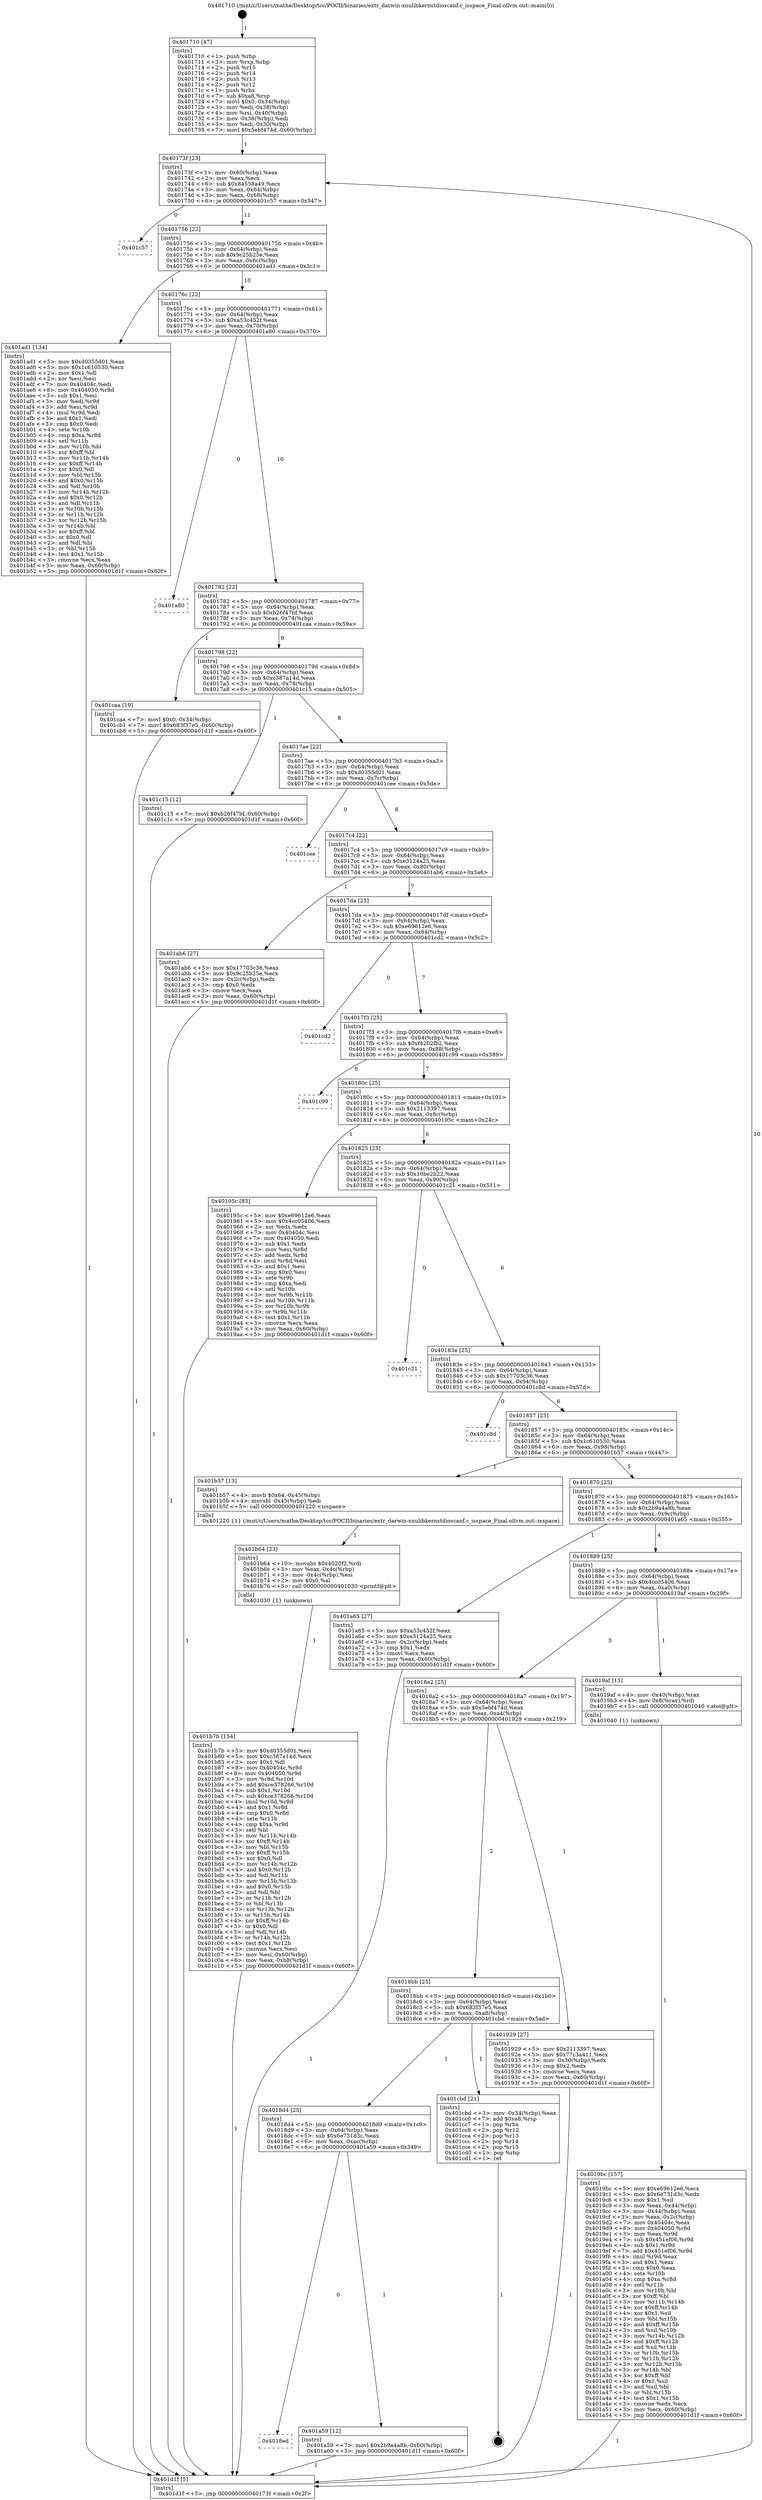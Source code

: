 digraph "0x401710" {
  label = "0x401710 (/mnt/c/Users/mathe/Desktop/tcc/POCII/binaries/extr_darwin-xnulibkernstdioscanf.c_isspace_Final-ollvm.out::main(0))"
  labelloc = "t"
  node[shape=record]

  Entry [label="",width=0.3,height=0.3,shape=circle,fillcolor=black,style=filled]
  "0x40173f" [label="{
     0x40173f [23]\l
     | [instrs]\l
     &nbsp;&nbsp;0x40173f \<+3\>: mov -0x60(%rbp),%eax\l
     &nbsp;&nbsp;0x401742 \<+2\>: mov %eax,%ecx\l
     &nbsp;&nbsp;0x401744 \<+6\>: sub $0x84558a49,%ecx\l
     &nbsp;&nbsp;0x40174a \<+3\>: mov %eax,-0x64(%rbp)\l
     &nbsp;&nbsp;0x40174d \<+3\>: mov %ecx,-0x68(%rbp)\l
     &nbsp;&nbsp;0x401750 \<+6\>: je 0000000000401c57 \<main+0x547\>\l
  }"]
  "0x401c57" [label="{
     0x401c57\l
  }", style=dashed]
  "0x401756" [label="{
     0x401756 [22]\l
     | [instrs]\l
     &nbsp;&nbsp;0x401756 \<+5\>: jmp 000000000040175b \<main+0x4b\>\l
     &nbsp;&nbsp;0x40175b \<+3\>: mov -0x64(%rbp),%eax\l
     &nbsp;&nbsp;0x40175e \<+5\>: sub $0x9c25b25e,%eax\l
     &nbsp;&nbsp;0x401763 \<+3\>: mov %eax,-0x6c(%rbp)\l
     &nbsp;&nbsp;0x401766 \<+6\>: je 0000000000401ad1 \<main+0x3c1\>\l
  }"]
  Exit [label="",width=0.3,height=0.3,shape=circle,fillcolor=black,style=filled,peripheries=2]
  "0x401ad1" [label="{
     0x401ad1 [134]\l
     | [instrs]\l
     &nbsp;&nbsp;0x401ad1 \<+5\>: mov $0xd0355d01,%eax\l
     &nbsp;&nbsp;0x401ad6 \<+5\>: mov $0x1c610530,%ecx\l
     &nbsp;&nbsp;0x401adb \<+2\>: mov $0x1,%dl\l
     &nbsp;&nbsp;0x401add \<+2\>: xor %esi,%esi\l
     &nbsp;&nbsp;0x401adf \<+7\>: mov 0x40404c,%edi\l
     &nbsp;&nbsp;0x401ae6 \<+8\>: mov 0x404050,%r8d\l
     &nbsp;&nbsp;0x401aee \<+3\>: sub $0x1,%esi\l
     &nbsp;&nbsp;0x401af1 \<+3\>: mov %edi,%r9d\l
     &nbsp;&nbsp;0x401af4 \<+3\>: add %esi,%r9d\l
     &nbsp;&nbsp;0x401af7 \<+4\>: imul %r9d,%edi\l
     &nbsp;&nbsp;0x401afb \<+3\>: and $0x1,%edi\l
     &nbsp;&nbsp;0x401afe \<+3\>: cmp $0x0,%edi\l
     &nbsp;&nbsp;0x401b01 \<+4\>: sete %r10b\l
     &nbsp;&nbsp;0x401b05 \<+4\>: cmp $0xa,%r8d\l
     &nbsp;&nbsp;0x401b09 \<+4\>: setl %r11b\l
     &nbsp;&nbsp;0x401b0d \<+3\>: mov %r10b,%bl\l
     &nbsp;&nbsp;0x401b10 \<+3\>: xor $0xff,%bl\l
     &nbsp;&nbsp;0x401b13 \<+3\>: mov %r11b,%r14b\l
     &nbsp;&nbsp;0x401b16 \<+4\>: xor $0xff,%r14b\l
     &nbsp;&nbsp;0x401b1a \<+3\>: xor $0x0,%dl\l
     &nbsp;&nbsp;0x401b1d \<+3\>: mov %bl,%r15b\l
     &nbsp;&nbsp;0x401b20 \<+4\>: and $0x0,%r15b\l
     &nbsp;&nbsp;0x401b24 \<+3\>: and %dl,%r10b\l
     &nbsp;&nbsp;0x401b27 \<+3\>: mov %r14b,%r12b\l
     &nbsp;&nbsp;0x401b2a \<+4\>: and $0x0,%r12b\l
     &nbsp;&nbsp;0x401b2e \<+3\>: and %dl,%r11b\l
     &nbsp;&nbsp;0x401b31 \<+3\>: or %r10b,%r15b\l
     &nbsp;&nbsp;0x401b34 \<+3\>: or %r11b,%r12b\l
     &nbsp;&nbsp;0x401b37 \<+3\>: xor %r12b,%r15b\l
     &nbsp;&nbsp;0x401b3a \<+3\>: or %r14b,%bl\l
     &nbsp;&nbsp;0x401b3d \<+3\>: xor $0xff,%bl\l
     &nbsp;&nbsp;0x401b40 \<+3\>: or $0x0,%dl\l
     &nbsp;&nbsp;0x401b43 \<+2\>: and %dl,%bl\l
     &nbsp;&nbsp;0x401b45 \<+3\>: or %bl,%r15b\l
     &nbsp;&nbsp;0x401b48 \<+4\>: test $0x1,%r15b\l
     &nbsp;&nbsp;0x401b4c \<+3\>: cmovne %ecx,%eax\l
     &nbsp;&nbsp;0x401b4f \<+3\>: mov %eax,-0x60(%rbp)\l
     &nbsp;&nbsp;0x401b52 \<+5\>: jmp 0000000000401d1f \<main+0x60f\>\l
  }"]
  "0x40176c" [label="{
     0x40176c [22]\l
     | [instrs]\l
     &nbsp;&nbsp;0x40176c \<+5\>: jmp 0000000000401771 \<main+0x61\>\l
     &nbsp;&nbsp;0x401771 \<+3\>: mov -0x64(%rbp),%eax\l
     &nbsp;&nbsp;0x401774 \<+5\>: sub $0xa53c452f,%eax\l
     &nbsp;&nbsp;0x401779 \<+3\>: mov %eax,-0x70(%rbp)\l
     &nbsp;&nbsp;0x40177c \<+6\>: je 0000000000401a80 \<main+0x370\>\l
  }"]
  "0x401b7b" [label="{
     0x401b7b [154]\l
     | [instrs]\l
     &nbsp;&nbsp;0x401b7b \<+5\>: mov $0xd0355d01,%esi\l
     &nbsp;&nbsp;0x401b80 \<+5\>: mov $0xc387a14d,%ecx\l
     &nbsp;&nbsp;0x401b85 \<+2\>: mov $0x1,%dl\l
     &nbsp;&nbsp;0x401b87 \<+8\>: mov 0x40404c,%r8d\l
     &nbsp;&nbsp;0x401b8f \<+8\>: mov 0x404050,%r9d\l
     &nbsp;&nbsp;0x401b97 \<+3\>: mov %r8d,%r10d\l
     &nbsp;&nbsp;0x401b9a \<+7\>: add $0xce378266,%r10d\l
     &nbsp;&nbsp;0x401ba1 \<+4\>: sub $0x1,%r10d\l
     &nbsp;&nbsp;0x401ba5 \<+7\>: sub $0xce378266,%r10d\l
     &nbsp;&nbsp;0x401bac \<+4\>: imul %r10d,%r8d\l
     &nbsp;&nbsp;0x401bb0 \<+4\>: and $0x1,%r8d\l
     &nbsp;&nbsp;0x401bb4 \<+4\>: cmp $0x0,%r8d\l
     &nbsp;&nbsp;0x401bb8 \<+4\>: sete %r11b\l
     &nbsp;&nbsp;0x401bbc \<+4\>: cmp $0xa,%r9d\l
     &nbsp;&nbsp;0x401bc0 \<+3\>: setl %bl\l
     &nbsp;&nbsp;0x401bc3 \<+3\>: mov %r11b,%r14b\l
     &nbsp;&nbsp;0x401bc6 \<+4\>: xor $0xff,%r14b\l
     &nbsp;&nbsp;0x401bca \<+3\>: mov %bl,%r15b\l
     &nbsp;&nbsp;0x401bcd \<+4\>: xor $0xff,%r15b\l
     &nbsp;&nbsp;0x401bd1 \<+3\>: xor $0x0,%dl\l
     &nbsp;&nbsp;0x401bd4 \<+3\>: mov %r14b,%r12b\l
     &nbsp;&nbsp;0x401bd7 \<+4\>: and $0x0,%r12b\l
     &nbsp;&nbsp;0x401bdb \<+3\>: and %dl,%r11b\l
     &nbsp;&nbsp;0x401bde \<+3\>: mov %r15b,%r13b\l
     &nbsp;&nbsp;0x401be1 \<+4\>: and $0x0,%r13b\l
     &nbsp;&nbsp;0x401be5 \<+2\>: and %dl,%bl\l
     &nbsp;&nbsp;0x401be7 \<+3\>: or %r11b,%r12b\l
     &nbsp;&nbsp;0x401bea \<+3\>: or %bl,%r13b\l
     &nbsp;&nbsp;0x401bed \<+3\>: xor %r13b,%r12b\l
     &nbsp;&nbsp;0x401bf0 \<+3\>: or %r15b,%r14b\l
     &nbsp;&nbsp;0x401bf3 \<+4\>: xor $0xff,%r14b\l
     &nbsp;&nbsp;0x401bf7 \<+3\>: or $0x0,%dl\l
     &nbsp;&nbsp;0x401bfa \<+3\>: and %dl,%r14b\l
     &nbsp;&nbsp;0x401bfd \<+3\>: or %r14b,%r12b\l
     &nbsp;&nbsp;0x401c00 \<+4\>: test $0x1,%r12b\l
     &nbsp;&nbsp;0x401c04 \<+3\>: cmovne %ecx,%esi\l
     &nbsp;&nbsp;0x401c07 \<+3\>: mov %esi,-0x60(%rbp)\l
     &nbsp;&nbsp;0x401c0a \<+6\>: mov %eax,-0xb8(%rbp)\l
     &nbsp;&nbsp;0x401c10 \<+5\>: jmp 0000000000401d1f \<main+0x60f\>\l
  }"]
  "0x401a80" [label="{
     0x401a80\l
  }", style=dashed]
  "0x401782" [label="{
     0x401782 [22]\l
     | [instrs]\l
     &nbsp;&nbsp;0x401782 \<+5\>: jmp 0000000000401787 \<main+0x77\>\l
     &nbsp;&nbsp;0x401787 \<+3\>: mov -0x64(%rbp),%eax\l
     &nbsp;&nbsp;0x40178a \<+5\>: sub $0xb26f47bf,%eax\l
     &nbsp;&nbsp;0x40178f \<+3\>: mov %eax,-0x74(%rbp)\l
     &nbsp;&nbsp;0x401792 \<+6\>: je 0000000000401caa \<main+0x59a\>\l
  }"]
  "0x401b64" [label="{
     0x401b64 [23]\l
     | [instrs]\l
     &nbsp;&nbsp;0x401b64 \<+10\>: movabs $0x4020f2,%rdi\l
     &nbsp;&nbsp;0x401b6e \<+3\>: mov %eax,-0x4c(%rbp)\l
     &nbsp;&nbsp;0x401b71 \<+3\>: mov -0x4c(%rbp),%esi\l
     &nbsp;&nbsp;0x401b74 \<+2\>: mov $0x0,%al\l
     &nbsp;&nbsp;0x401b76 \<+5\>: call 0000000000401030 \<printf@plt\>\l
     | [calls]\l
     &nbsp;&nbsp;0x401030 \{1\} (unknown)\l
  }"]
  "0x401caa" [label="{
     0x401caa [19]\l
     | [instrs]\l
     &nbsp;&nbsp;0x401caa \<+7\>: movl $0x0,-0x34(%rbp)\l
     &nbsp;&nbsp;0x401cb1 \<+7\>: movl $0x683f37e5,-0x60(%rbp)\l
     &nbsp;&nbsp;0x401cb8 \<+5\>: jmp 0000000000401d1f \<main+0x60f\>\l
  }"]
  "0x401798" [label="{
     0x401798 [22]\l
     | [instrs]\l
     &nbsp;&nbsp;0x401798 \<+5\>: jmp 000000000040179d \<main+0x8d\>\l
     &nbsp;&nbsp;0x40179d \<+3\>: mov -0x64(%rbp),%eax\l
     &nbsp;&nbsp;0x4017a0 \<+5\>: sub $0xc387a14d,%eax\l
     &nbsp;&nbsp;0x4017a5 \<+3\>: mov %eax,-0x78(%rbp)\l
     &nbsp;&nbsp;0x4017a8 \<+6\>: je 0000000000401c15 \<main+0x505\>\l
  }"]
  "0x4018ed" [label="{
     0x4018ed\l
  }", style=dashed]
  "0x401c15" [label="{
     0x401c15 [12]\l
     | [instrs]\l
     &nbsp;&nbsp;0x401c15 \<+7\>: movl $0xb26f47bf,-0x60(%rbp)\l
     &nbsp;&nbsp;0x401c1c \<+5\>: jmp 0000000000401d1f \<main+0x60f\>\l
  }"]
  "0x4017ae" [label="{
     0x4017ae [22]\l
     | [instrs]\l
     &nbsp;&nbsp;0x4017ae \<+5\>: jmp 00000000004017b3 \<main+0xa3\>\l
     &nbsp;&nbsp;0x4017b3 \<+3\>: mov -0x64(%rbp),%eax\l
     &nbsp;&nbsp;0x4017b6 \<+5\>: sub $0xd0355d01,%eax\l
     &nbsp;&nbsp;0x4017bb \<+3\>: mov %eax,-0x7c(%rbp)\l
     &nbsp;&nbsp;0x4017be \<+6\>: je 0000000000401cee \<main+0x5de\>\l
  }"]
  "0x401a59" [label="{
     0x401a59 [12]\l
     | [instrs]\l
     &nbsp;&nbsp;0x401a59 \<+7\>: movl $0x2b9a4a8b,-0x60(%rbp)\l
     &nbsp;&nbsp;0x401a60 \<+5\>: jmp 0000000000401d1f \<main+0x60f\>\l
  }"]
  "0x401cee" [label="{
     0x401cee\l
  }", style=dashed]
  "0x4017c4" [label="{
     0x4017c4 [22]\l
     | [instrs]\l
     &nbsp;&nbsp;0x4017c4 \<+5\>: jmp 00000000004017c9 \<main+0xb9\>\l
     &nbsp;&nbsp;0x4017c9 \<+3\>: mov -0x64(%rbp),%eax\l
     &nbsp;&nbsp;0x4017cc \<+5\>: sub $0xe3124a25,%eax\l
     &nbsp;&nbsp;0x4017d1 \<+3\>: mov %eax,-0x80(%rbp)\l
     &nbsp;&nbsp;0x4017d4 \<+6\>: je 0000000000401ab6 \<main+0x3a6\>\l
  }"]
  "0x4018d4" [label="{
     0x4018d4 [25]\l
     | [instrs]\l
     &nbsp;&nbsp;0x4018d4 \<+5\>: jmp 00000000004018d9 \<main+0x1c9\>\l
     &nbsp;&nbsp;0x4018d9 \<+3\>: mov -0x64(%rbp),%eax\l
     &nbsp;&nbsp;0x4018dc \<+5\>: sub $0x6e731d3c,%eax\l
     &nbsp;&nbsp;0x4018e1 \<+6\>: mov %eax,-0xac(%rbp)\l
     &nbsp;&nbsp;0x4018e7 \<+6\>: je 0000000000401a59 \<main+0x349\>\l
  }"]
  "0x401ab6" [label="{
     0x401ab6 [27]\l
     | [instrs]\l
     &nbsp;&nbsp;0x401ab6 \<+5\>: mov $0x17703c36,%eax\l
     &nbsp;&nbsp;0x401abb \<+5\>: mov $0x9c25b25e,%ecx\l
     &nbsp;&nbsp;0x401ac0 \<+3\>: mov -0x2c(%rbp),%edx\l
     &nbsp;&nbsp;0x401ac3 \<+3\>: cmp $0x0,%edx\l
     &nbsp;&nbsp;0x401ac6 \<+3\>: cmove %ecx,%eax\l
     &nbsp;&nbsp;0x401ac9 \<+3\>: mov %eax,-0x60(%rbp)\l
     &nbsp;&nbsp;0x401acc \<+5\>: jmp 0000000000401d1f \<main+0x60f\>\l
  }"]
  "0x4017da" [label="{
     0x4017da [25]\l
     | [instrs]\l
     &nbsp;&nbsp;0x4017da \<+5\>: jmp 00000000004017df \<main+0xcf\>\l
     &nbsp;&nbsp;0x4017df \<+3\>: mov -0x64(%rbp),%eax\l
     &nbsp;&nbsp;0x4017e2 \<+5\>: sub $0xe69612e6,%eax\l
     &nbsp;&nbsp;0x4017e7 \<+6\>: mov %eax,-0x84(%rbp)\l
     &nbsp;&nbsp;0x4017ed \<+6\>: je 0000000000401cd2 \<main+0x5c2\>\l
  }"]
  "0x401cbd" [label="{
     0x401cbd [21]\l
     | [instrs]\l
     &nbsp;&nbsp;0x401cbd \<+3\>: mov -0x34(%rbp),%eax\l
     &nbsp;&nbsp;0x401cc0 \<+7\>: add $0xa8,%rsp\l
     &nbsp;&nbsp;0x401cc7 \<+1\>: pop %rbx\l
     &nbsp;&nbsp;0x401cc8 \<+2\>: pop %r12\l
     &nbsp;&nbsp;0x401cca \<+2\>: pop %r13\l
     &nbsp;&nbsp;0x401ccc \<+2\>: pop %r14\l
     &nbsp;&nbsp;0x401cce \<+2\>: pop %r15\l
     &nbsp;&nbsp;0x401cd0 \<+1\>: pop %rbp\l
     &nbsp;&nbsp;0x401cd1 \<+1\>: ret\l
  }"]
  "0x401cd2" [label="{
     0x401cd2\l
  }", style=dashed]
  "0x4017f3" [label="{
     0x4017f3 [25]\l
     | [instrs]\l
     &nbsp;&nbsp;0x4017f3 \<+5\>: jmp 00000000004017f8 \<main+0xe8\>\l
     &nbsp;&nbsp;0x4017f8 \<+3\>: mov -0x64(%rbp),%eax\l
     &nbsp;&nbsp;0x4017fb \<+5\>: sub $0xf4202fb2,%eax\l
     &nbsp;&nbsp;0x401800 \<+6\>: mov %eax,-0x88(%rbp)\l
     &nbsp;&nbsp;0x401806 \<+6\>: je 0000000000401c99 \<main+0x589\>\l
  }"]
  "0x4019bc" [label="{
     0x4019bc [157]\l
     | [instrs]\l
     &nbsp;&nbsp;0x4019bc \<+5\>: mov $0xe69612e6,%ecx\l
     &nbsp;&nbsp;0x4019c1 \<+5\>: mov $0x6e731d3c,%edx\l
     &nbsp;&nbsp;0x4019c6 \<+3\>: mov $0x1,%sil\l
     &nbsp;&nbsp;0x4019c9 \<+3\>: mov %eax,-0x44(%rbp)\l
     &nbsp;&nbsp;0x4019cc \<+3\>: mov -0x44(%rbp),%eax\l
     &nbsp;&nbsp;0x4019cf \<+3\>: mov %eax,-0x2c(%rbp)\l
     &nbsp;&nbsp;0x4019d2 \<+7\>: mov 0x40404c,%eax\l
     &nbsp;&nbsp;0x4019d9 \<+8\>: mov 0x404050,%r8d\l
     &nbsp;&nbsp;0x4019e1 \<+3\>: mov %eax,%r9d\l
     &nbsp;&nbsp;0x4019e4 \<+7\>: sub $0x451ef06,%r9d\l
     &nbsp;&nbsp;0x4019eb \<+4\>: sub $0x1,%r9d\l
     &nbsp;&nbsp;0x4019ef \<+7\>: add $0x451ef06,%r9d\l
     &nbsp;&nbsp;0x4019f6 \<+4\>: imul %r9d,%eax\l
     &nbsp;&nbsp;0x4019fa \<+3\>: and $0x1,%eax\l
     &nbsp;&nbsp;0x4019fd \<+3\>: cmp $0x0,%eax\l
     &nbsp;&nbsp;0x401a00 \<+4\>: sete %r10b\l
     &nbsp;&nbsp;0x401a04 \<+4\>: cmp $0xa,%r8d\l
     &nbsp;&nbsp;0x401a08 \<+4\>: setl %r11b\l
     &nbsp;&nbsp;0x401a0c \<+3\>: mov %r10b,%bl\l
     &nbsp;&nbsp;0x401a0f \<+3\>: xor $0xff,%bl\l
     &nbsp;&nbsp;0x401a12 \<+3\>: mov %r11b,%r14b\l
     &nbsp;&nbsp;0x401a15 \<+4\>: xor $0xff,%r14b\l
     &nbsp;&nbsp;0x401a19 \<+4\>: xor $0x1,%sil\l
     &nbsp;&nbsp;0x401a1d \<+3\>: mov %bl,%r15b\l
     &nbsp;&nbsp;0x401a20 \<+4\>: and $0xff,%r15b\l
     &nbsp;&nbsp;0x401a24 \<+3\>: and %sil,%r10b\l
     &nbsp;&nbsp;0x401a27 \<+3\>: mov %r14b,%r12b\l
     &nbsp;&nbsp;0x401a2a \<+4\>: and $0xff,%r12b\l
     &nbsp;&nbsp;0x401a2e \<+3\>: and %sil,%r11b\l
     &nbsp;&nbsp;0x401a31 \<+3\>: or %r10b,%r15b\l
     &nbsp;&nbsp;0x401a34 \<+3\>: or %r11b,%r12b\l
     &nbsp;&nbsp;0x401a37 \<+3\>: xor %r12b,%r15b\l
     &nbsp;&nbsp;0x401a3a \<+3\>: or %r14b,%bl\l
     &nbsp;&nbsp;0x401a3d \<+3\>: xor $0xff,%bl\l
     &nbsp;&nbsp;0x401a40 \<+4\>: or $0x1,%sil\l
     &nbsp;&nbsp;0x401a44 \<+3\>: and %sil,%bl\l
     &nbsp;&nbsp;0x401a47 \<+3\>: or %bl,%r15b\l
     &nbsp;&nbsp;0x401a4a \<+4\>: test $0x1,%r15b\l
     &nbsp;&nbsp;0x401a4e \<+3\>: cmovne %edx,%ecx\l
     &nbsp;&nbsp;0x401a51 \<+3\>: mov %ecx,-0x60(%rbp)\l
     &nbsp;&nbsp;0x401a54 \<+5\>: jmp 0000000000401d1f \<main+0x60f\>\l
  }"]
  "0x401c99" [label="{
     0x401c99\l
  }", style=dashed]
  "0x40180c" [label="{
     0x40180c [25]\l
     | [instrs]\l
     &nbsp;&nbsp;0x40180c \<+5\>: jmp 0000000000401811 \<main+0x101\>\l
     &nbsp;&nbsp;0x401811 \<+3\>: mov -0x64(%rbp),%eax\l
     &nbsp;&nbsp;0x401814 \<+5\>: sub $0x2113397,%eax\l
     &nbsp;&nbsp;0x401819 \<+6\>: mov %eax,-0x8c(%rbp)\l
     &nbsp;&nbsp;0x40181f \<+6\>: je 000000000040195c \<main+0x24c\>\l
  }"]
  "0x401710" [label="{
     0x401710 [47]\l
     | [instrs]\l
     &nbsp;&nbsp;0x401710 \<+1\>: push %rbp\l
     &nbsp;&nbsp;0x401711 \<+3\>: mov %rsp,%rbp\l
     &nbsp;&nbsp;0x401714 \<+2\>: push %r15\l
     &nbsp;&nbsp;0x401716 \<+2\>: push %r14\l
     &nbsp;&nbsp;0x401718 \<+2\>: push %r13\l
     &nbsp;&nbsp;0x40171a \<+2\>: push %r12\l
     &nbsp;&nbsp;0x40171c \<+1\>: push %rbx\l
     &nbsp;&nbsp;0x40171d \<+7\>: sub $0xa8,%rsp\l
     &nbsp;&nbsp;0x401724 \<+7\>: movl $0x0,-0x34(%rbp)\l
     &nbsp;&nbsp;0x40172b \<+3\>: mov %edi,-0x38(%rbp)\l
     &nbsp;&nbsp;0x40172e \<+4\>: mov %rsi,-0x40(%rbp)\l
     &nbsp;&nbsp;0x401732 \<+3\>: mov -0x38(%rbp),%edi\l
     &nbsp;&nbsp;0x401735 \<+3\>: mov %edi,-0x30(%rbp)\l
     &nbsp;&nbsp;0x401738 \<+7\>: movl $0x5ebf474d,-0x60(%rbp)\l
  }"]
  "0x40195c" [label="{
     0x40195c [83]\l
     | [instrs]\l
     &nbsp;&nbsp;0x40195c \<+5\>: mov $0xe69612e6,%eax\l
     &nbsp;&nbsp;0x401961 \<+5\>: mov $0x4cc05406,%ecx\l
     &nbsp;&nbsp;0x401966 \<+2\>: xor %edx,%edx\l
     &nbsp;&nbsp;0x401968 \<+7\>: mov 0x40404c,%esi\l
     &nbsp;&nbsp;0x40196f \<+7\>: mov 0x404050,%edi\l
     &nbsp;&nbsp;0x401976 \<+3\>: sub $0x1,%edx\l
     &nbsp;&nbsp;0x401979 \<+3\>: mov %esi,%r8d\l
     &nbsp;&nbsp;0x40197c \<+3\>: add %edx,%r8d\l
     &nbsp;&nbsp;0x40197f \<+4\>: imul %r8d,%esi\l
     &nbsp;&nbsp;0x401983 \<+3\>: and $0x1,%esi\l
     &nbsp;&nbsp;0x401986 \<+3\>: cmp $0x0,%esi\l
     &nbsp;&nbsp;0x401989 \<+4\>: sete %r9b\l
     &nbsp;&nbsp;0x40198d \<+3\>: cmp $0xa,%edi\l
     &nbsp;&nbsp;0x401990 \<+4\>: setl %r10b\l
     &nbsp;&nbsp;0x401994 \<+3\>: mov %r9b,%r11b\l
     &nbsp;&nbsp;0x401997 \<+3\>: and %r10b,%r11b\l
     &nbsp;&nbsp;0x40199a \<+3\>: xor %r10b,%r9b\l
     &nbsp;&nbsp;0x40199d \<+3\>: or %r9b,%r11b\l
     &nbsp;&nbsp;0x4019a0 \<+4\>: test $0x1,%r11b\l
     &nbsp;&nbsp;0x4019a4 \<+3\>: cmovne %ecx,%eax\l
     &nbsp;&nbsp;0x4019a7 \<+3\>: mov %eax,-0x60(%rbp)\l
     &nbsp;&nbsp;0x4019aa \<+5\>: jmp 0000000000401d1f \<main+0x60f\>\l
  }"]
  "0x401825" [label="{
     0x401825 [25]\l
     | [instrs]\l
     &nbsp;&nbsp;0x401825 \<+5\>: jmp 000000000040182a \<main+0x11a\>\l
     &nbsp;&nbsp;0x40182a \<+3\>: mov -0x64(%rbp),%eax\l
     &nbsp;&nbsp;0x40182d \<+5\>: sub $0x10be2b22,%eax\l
     &nbsp;&nbsp;0x401832 \<+6\>: mov %eax,-0x90(%rbp)\l
     &nbsp;&nbsp;0x401838 \<+6\>: je 0000000000401c21 \<main+0x511\>\l
  }"]
  "0x401d1f" [label="{
     0x401d1f [5]\l
     | [instrs]\l
     &nbsp;&nbsp;0x401d1f \<+5\>: jmp 000000000040173f \<main+0x2f\>\l
  }"]
  "0x401c21" [label="{
     0x401c21\l
  }", style=dashed]
  "0x40183e" [label="{
     0x40183e [25]\l
     | [instrs]\l
     &nbsp;&nbsp;0x40183e \<+5\>: jmp 0000000000401843 \<main+0x133\>\l
     &nbsp;&nbsp;0x401843 \<+3\>: mov -0x64(%rbp),%eax\l
     &nbsp;&nbsp;0x401846 \<+5\>: sub $0x17703c36,%eax\l
     &nbsp;&nbsp;0x40184b \<+6\>: mov %eax,-0x94(%rbp)\l
     &nbsp;&nbsp;0x401851 \<+6\>: je 0000000000401c8d \<main+0x57d\>\l
  }"]
  "0x4018bb" [label="{
     0x4018bb [25]\l
     | [instrs]\l
     &nbsp;&nbsp;0x4018bb \<+5\>: jmp 00000000004018c0 \<main+0x1b0\>\l
     &nbsp;&nbsp;0x4018c0 \<+3\>: mov -0x64(%rbp),%eax\l
     &nbsp;&nbsp;0x4018c3 \<+5\>: sub $0x683f37e5,%eax\l
     &nbsp;&nbsp;0x4018c8 \<+6\>: mov %eax,-0xa8(%rbp)\l
     &nbsp;&nbsp;0x4018ce \<+6\>: je 0000000000401cbd \<main+0x5ad\>\l
  }"]
  "0x401c8d" [label="{
     0x401c8d\l
  }", style=dashed]
  "0x401857" [label="{
     0x401857 [25]\l
     | [instrs]\l
     &nbsp;&nbsp;0x401857 \<+5\>: jmp 000000000040185c \<main+0x14c\>\l
     &nbsp;&nbsp;0x40185c \<+3\>: mov -0x64(%rbp),%eax\l
     &nbsp;&nbsp;0x40185f \<+5\>: sub $0x1c610530,%eax\l
     &nbsp;&nbsp;0x401864 \<+6\>: mov %eax,-0x98(%rbp)\l
     &nbsp;&nbsp;0x40186a \<+6\>: je 0000000000401b57 \<main+0x447\>\l
  }"]
  "0x401929" [label="{
     0x401929 [27]\l
     | [instrs]\l
     &nbsp;&nbsp;0x401929 \<+5\>: mov $0x2113397,%eax\l
     &nbsp;&nbsp;0x40192e \<+5\>: mov $0x77c3a411,%ecx\l
     &nbsp;&nbsp;0x401933 \<+3\>: mov -0x30(%rbp),%edx\l
     &nbsp;&nbsp;0x401936 \<+3\>: cmp $0x2,%edx\l
     &nbsp;&nbsp;0x401939 \<+3\>: cmovne %ecx,%eax\l
     &nbsp;&nbsp;0x40193c \<+3\>: mov %eax,-0x60(%rbp)\l
     &nbsp;&nbsp;0x40193f \<+5\>: jmp 0000000000401d1f \<main+0x60f\>\l
  }"]
  "0x401b57" [label="{
     0x401b57 [13]\l
     | [instrs]\l
     &nbsp;&nbsp;0x401b57 \<+4\>: movb $0x64,-0x45(%rbp)\l
     &nbsp;&nbsp;0x401b5b \<+4\>: movsbl -0x45(%rbp),%edi\l
     &nbsp;&nbsp;0x401b5f \<+5\>: call 0000000000401220 \<isspace\>\l
     | [calls]\l
     &nbsp;&nbsp;0x401220 \{1\} (/mnt/c/Users/mathe/Desktop/tcc/POCII/binaries/extr_darwin-xnulibkernstdioscanf.c_isspace_Final-ollvm.out::isspace)\l
  }"]
  "0x401870" [label="{
     0x401870 [25]\l
     | [instrs]\l
     &nbsp;&nbsp;0x401870 \<+5\>: jmp 0000000000401875 \<main+0x165\>\l
     &nbsp;&nbsp;0x401875 \<+3\>: mov -0x64(%rbp),%eax\l
     &nbsp;&nbsp;0x401878 \<+5\>: sub $0x2b9a4a8b,%eax\l
     &nbsp;&nbsp;0x40187d \<+6\>: mov %eax,-0x9c(%rbp)\l
     &nbsp;&nbsp;0x401883 \<+6\>: je 0000000000401a65 \<main+0x355\>\l
  }"]
  "0x4018a2" [label="{
     0x4018a2 [25]\l
     | [instrs]\l
     &nbsp;&nbsp;0x4018a2 \<+5\>: jmp 00000000004018a7 \<main+0x197\>\l
     &nbsp;&nbsp;0x4018a7 \<+3\>: mov -0x64(%rbp),%eax\l
     &nbsp;&nbsp;0x4018aa \<+5\>: sub $0x5ebf474d,%eax\l
     &nbsp;&nbsp;0x4018af \<+6\>: mov %eax,-0xa4(%rbp)\l
     &nbsp;&nbsp;0x4018b5 \<+6\>: je 0000000000401929 \<main+0x219\>\l
  }"]
  "0x401a65" [label="{
     0x401a65 [27]\l
     | [instrs]\l
     &nbsp;&nbsp;0x401a65 \<+5\>: mov $0xa53c452f,%eax\l
     &nbsp;&nbsp;0x401a6a \<+5\>: mov $0xe3124a25,%ecx\l
     &nbsp;&nbsp;0x401a6f \<+3\>: mov -0x2c(%rbp),%edx\l
     &nbsp;&nbsp;0x401a72 \<+3\>: cmp $0x1,%edx\l
     &nbsp;&nbsp;0x401a75 \<+3\>: cmovl %ecx,%eax\l
     &nbsp;&nbsp;0x401a78 \<+3\>: mov %eax,-0x60(%rbp)\l
     &nbsp;&nbsp;0x401a7b \<+5\>: jmp 0000000000401d1f \<main+0x60f\>\l
  }"]
  "0x401889" [label="{
     0x401889 [25]\l
     | [instrs]\l
     &nbsp;&nbsp;0x401889 \<+5\>: jmp 000000000040188e \<main+0x17e\>\l
     &nbsp;&nbsp;0x40188e \<+3\>: mov -0x64(%rbp),%eax\l
     &nbsp;&nbsp;0x401891 \<+5\>: sub $0x4cc05406,%eax\l
     &nbsp;&nbsp;0x401896 \<+6\>: mov %eax,-0xa0(%rbp)\l
     &nbsp;&nbsp;0x40189c \<+6\>: je 00000000004019af \<main+0x29f\>\l
  }"]
  "0x4019af" [label="{
     0x4019af [13]\l
     | [instrs]\l
     &nbsp;&nbsp;0x4019af \<+4\>: mov -0x40(%rbp),%rax\l
     &nbsp;&nbsp;0x4019b3 \<+4\>: mov 0x8(%rax),%rdi\l
     &nbsp;&nbsp;0x4019b7 \<+5\>: call 0000000000401040 \<atoi@plt\>\l
     | [calls]\l
     &nbsp;&nbsp;0x401040 \{1\} (unknown)\l
  }"]
  Entry -> "0x401710" [label=" 1"]
  "0x40173f" -> "0x401c57" [label=" 0"]
  "0x40173f" -> "0x401756" [label=" 11"]
  "0x401cbd" -> Exit [label=" 1"]
  "0x401756" -> "0x401ad1" [label=" 1"]
  "0x401756" -> "0x40176c" [label=" 10"]
  "0x401caa" -> "0x401d1f" [label=" 1"]
  "0x40176c" -> "0x401a80" [label=" 0"]
  "0x40176c" -> "0x401782" [label=" 10"]
  "0x401c15" -> "0x401d1f" [label=" 1"]
  "0x401782" -> "0x401caa" [label=" 1"]
  "0x401782" -> "0x401798" [label=" 9"]
  "0x401b7b" -> "0x401d1f" [label=" 1"]
  "0x401798" -> "0x401c15" [label=" 1"]
  "0x401798" -> "0x4017ae" [label=" 8"]
  "0x401b64" -> "0x401b7b" [label=" 1"]
  "0x4017ae" -> "0x401cee" [label=" 0"]
  "0x4017ae" -> "0x4017c4" [label=" 8"]
  "0x401b57" -> "0x401b64" [label=" 1"]
  "0x4017c4" -> "0x401ab6" [label=" 1"]
  "0x4017c4" -> "0x4017da" [label=" 7"]
  "0x401ab6" -> "0x401d1f" [label=" 1"]
  "0x4017da" -> "0x401cd2" [label=" 0"]
  "0x4017da" -> "0x4017f3" [label=" 7"]
  "0x401a65" -> "0x401d1f" [label=" 1"]
  "0x4017f3" -> "0x401c99" [label=" 0"]
  "0x4017f3" -> "0x40180c" [label=" 7"]
  "0x4018d4" -> "0x4018ed" [label=" 0"]
  "0x40180c" -> "0x40195c" [label=" 1"]
  "0x40180c" -> "0x401825" [label=" 6"]
  "0x4018d4" -> "0x401a59" [label=" 1"]
  "0x401825" -> "0x401c21" [label=" 0"]
  "0x401825" -> "0x40183e" [label=" 6"]
  "0x401ad1" -> "0x401d1f" [label=" 1"]
  "0x40183e" -> "0x401c8d" [label=" 0"]
  "0x40183e" -> "0x401857" [label=" 6"]
  "0x4018bb" -> "0x4018d4" [label=" 1"]
  "0x401857" -> "0x401b57" [label=" 1"]
  "0x401857" -> "0x401870" [label=" 5"]
  "0x4018bb" -> "0x401cbd" [label=" 1"]
  "0x401870" -> "0x401a65" [label=" 1"]
  "0x401870" -> "0x401889" [label=" 4"]
  "0x4019bc" -> "0x401d1f" [label=" 1"]
  "0x401889" -> "0x4019af" [label=" 1"]
  "0x401889" -> "0x4018a2" [label=" 3"]
  "0x401a59" -> "0x401d1f" [label=" 1"]
  "0x4018a2" -> "0x401929" [label=" 1"]
  "0x4018a2" -> "0x4018bb" [label=" 2"]
  "0x401929" -> "0x401d1f" [label=" 1"]
  "0x401710" -> "0x40173f" [label=" 1"]
  "0x401d1f" -> "0x40173f" [label=" 10"]
  "0x40195c" -> "0x401d1f" [label=" 1"]
  "0x4019af" -> "0x4019bc" [label=" 1"]
}
